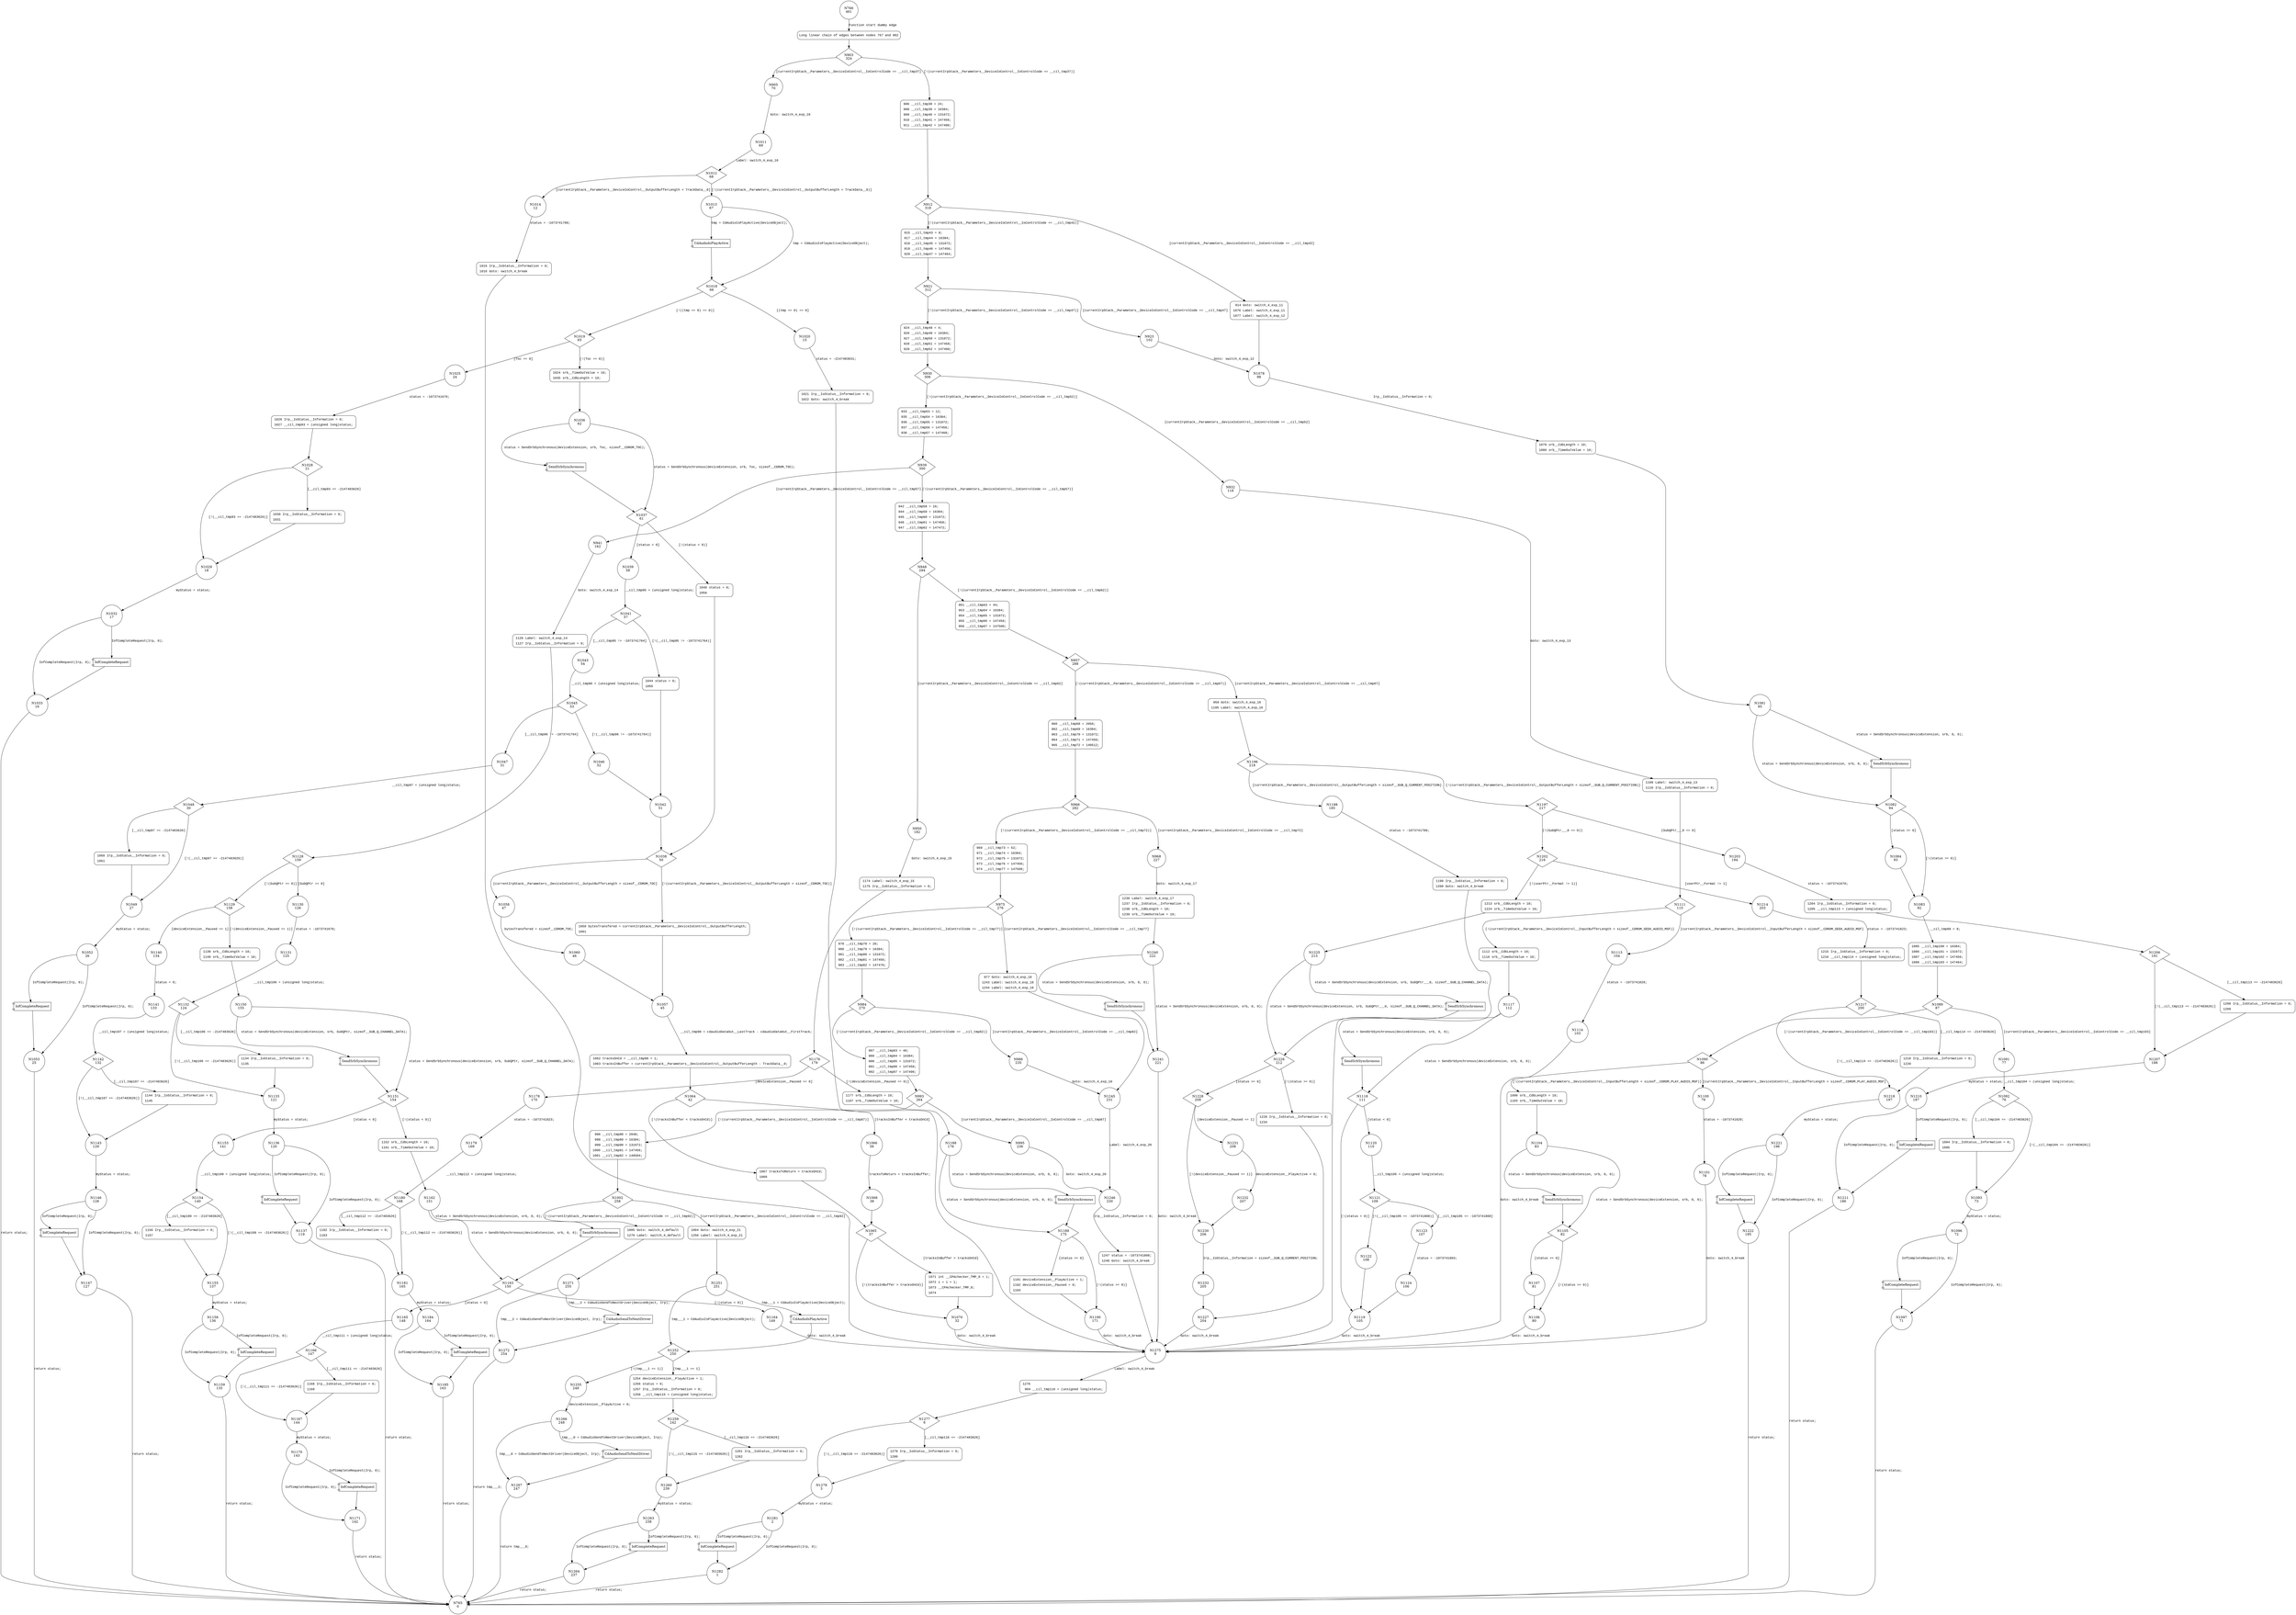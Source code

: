 digraph CdAudio435DeviceControl {
766 [shape="circle" label="N766\n461"]
767 [shape="circle" label="N767\n460"]
903 [shape="diamond" label="N903\n324"]
905 [shape="circle" label="N905\n70"]
906 [shape="circle" label="N906\n323"]
912 [shape="diamond" label="N912\n318"]
914 [shape="circle" label="N914\n101"]
915 [shape="circle" label="N915\n317"]
921 [shape="diamond" label="N921\n312"]
923 [shape="circle" label="N923\n102"]
924 [shape="circle" label="N924\n311"]
930 [shape="diamond" label="N930\n306"]
932 [shape="circle" label="N932\n118"]
933 [shape="circle" label="N933\n305"]
939 [shape="diamond" label="N939\n300"]
941 [shape="circle" label="N941\n162"]
942 [shape="circle" label="N942\n299"]
948 [shape="diamond" label="N948\n294"]
950 [shape="circle" label="N950\n182"]
951 [shape="circle" label="N951\n293"]
957 [shape="diamond" label="N957\n288"]
959 [shape="circle" label="N959\n220"]
960 [shape="circle" label="N960\n287"]
966 [shape="diamond" label="N966\n282"]
968 [shape="circle" label="N968\n227"]
969 [shape="circle" label="N969\n281"]
975 [shape="diamond" label="N975\n276"]
977 [shape="circle" label="N977\n234"]
978 [shape="circle" label="N978\n275"]
984 [shape="diamond" label="N984\n270"]
986 [shape="circle" label="N986\n235"]
987 [shape="circle" label="N987\n269"]
993 [shape="diamond" label="N993\n264"]
995 [shape="circle" label="N995\n236"]
996 [shape="circle" label="N996\n263"]
1002 [shape="diamond" label="N1002\n258"]
1004 [shape="circle" label="N1004\n253"]
1005 [shape="circle" label="N1005\n257"]
1271 [shape="circle" label="N1271\n255"]
1272 [shape="circle" label="N1272\n254"]
765 [shape="circle" label="N765\n0"]
1251 [shape="circle" label="N1251\n251"]
1252 [shape="diamond" label="N1252\n250"]
1254 [shape="circle" label="N1254\n246"]
1255 [shape="circle" label="N1255\n249"]
1266 [shape="circle" label="N1266\n248"]
1267 [shape="circle" label="N1267\n247"]
1259 [shape="diamond" label="N1259\n242"]
1261 [shape="circle" label="N1261\n241"]
1260 [shape="circle" label="N1260\n239"]
1263 [shape="circle" label="N1263\n238"]
1264 [shape="circle" label="N1264\n237"]
1246 [shape="circle" label="N1246\n230"]
1247 [shape="circle" label="N1247\n229"]
1275 [shape="circle" label="N1275\n9"]
1276 [shape="circle" label="N1276\n8"]
1277 [shape="diamond" label="N1277\n6"]
1279 [shape="circle" label="N1279\n5"]
1278 [shape="circle" label="N1278\n3"]
1281 [shape="circle" label="N1281\n2"]
1282 [shape="circle" label="N1282\n1"]
1245 [shape="circle" label="N1245\n231"]
1236 [shape="circle" label="N1236\n226"]
1240 [shape="circle" label="N1240\n222"]
1241 [shape="circle" label="N1241\n221"]
1196 [shape="diamond" label="N1196\n218"]
1198 [shape="circle" label="N1198\n185"]
1197 [shape="diamond" label="N1197\n217"]
1203 [shape="circle" label="N1203\n194"]
1202 [shape="diamond" label="N1202\n216"]
1214 [shape="circle" label="N1214\n203"]
1213 [shape="circle" label="N1213\n215"]
1225 [shape="circle" label="N1225\n213"]
1226 [shape="diamond" label="N1226\n212"]
1228 [shape="diamond" label="N1228\n209"]
1229 [shape="circle" label="N1229\n211"]
1227 [shape="circle" label="N1227\n204"]
1231 [shape="circle" label="N1231\n208"]
1230 [shape="circle" label="N1230\n206"]
1233 [shape="circle" label="N1233\n205"]
1232 [shape="circle" label="N1232\n207"]
1215 [shape="circle" label="N1215\n202"]
1217 [shape="diamond" label="N1217\n200"]
1219 [shape="circle" label="N1219\n199"]
1218 [shape="circle" label="N1218\n197"]
1221 [shape="circle" label="N1221\n196"]
1222 [shape="circle" label="N1222\n195"]
1204 [shape="circle" label="N1204\n193"]
1206 [shape="diamond" label="N1206\n191"]
1208 [shape="circle" label="N1208\n190"]
1207 [shape="circle" label="N1207\n188"]
1210 [shape="circle" label="N1210\n187"]
1211 [shape="circle" label="N1211\n186"]
1199 [shape="circle" label="N1199\n184"]
1174 [shape="circle" label="N1174\n181"]
1176 [shape="diamond" label="N1176\n179"]
1178 [shape="circle" label="N1178\n170"]
1177 [shape="circle" label="N1177\n178"]
1188 [shape="circle" label="N1188\n176"]
1189 [shape="diamond" label="N1189\n175"]
1191 [shape="circle" label="N1191\n174"]
1190 [shape="circle" label="N1190\n171"]
1179 [shape="circle" label="N1179\n169"]
1180 [shape="diamond" label="N1180\n168"]
1182 [shape="circle" label="N1182\n167"]
1181 [shape="circle" label="N1181\n165"]
1184 [shape="circle" label="N1184\n164"]
1185 [shape="circle" label="N1185\n163"]
1126 [shape="circle" label="N1126\n161"]
1128 [shape="diamond" label="N1128\n159"]
1130 [shape="circle" label="N1130\n126"]
1129 [shape="diamond" label="N1129\n158"]
1140 [shape="circle" label="N1140\n134"]
1139 [shape="circle" label="N1139\n157"]
1150 [shape="circle" label="N1150\n155"]
1151 [shape="diamond" label="N1151\n154"]
1153 [shape="circle" label="N1153\n141"]
1152 [shape="circle" label="N1152\n153"]
1162 [shape="circle" label="N1162\n151"]
1163 [shape="diamond" label="N1163\n150"]
1165 [shape="circle" label="N1165\n148"]
1164 [shape="circle" label="N1164\n149"]
1166 [shape="diamond" label="N1166\n147"]
1168 [shape="circle" label="N1168\n146"]
1167 [shape="circle" label="N1167\n144"]
1170 [shape="circle" label="N1170\n143"]
1171 [shape="circle" label="N1171\n142"]
1154 [shape="diamond" label="N1154\n140"]
1156 [shape="circle" label="N1156\n139"]
1155 [shape="circle" label="N1155\n137"]
1158 [shape="circle" label="N1158\n136"]
1159 [shape="circle" label="N1159\n135"]
1141 [shape="circle" label="N1141\n133"]
1142 [shape="diamond" label="N1142\n132"]
1144 [shape="circle" label="N1144\n131"]
1143 [shape="circle" label="N1143\n129"]
1146 [shape="circle" label="N1146\n128"]
1147 [shape="circle" label="N1147\n127"]
1131 [shape="circle" label="N1131\n125"]
1132 [shape="diamond" label="N1132\n124"]
1134 [shape="circle" label="N1134\n123"]
1133 [shape="circle" label="N1133\n121"]
1136 [shape="circle" label="N1136\n120"]
1137 [shape="circle" label="N1137\n119"]
1109 [shape="circle" label="N1109\n117"]
1111 [shape="diamond" label="N1111\n115"]
1113 [shape="circle" label="N1113\n104"]
1112 [shape="circle" label="N1112\n114"]
1117 [shape="circle" label="N1117\n112"]
1118 [shape="diamond" label="N1118\n111"]
1120 [shape="circle" label="N1120\n110"]
1119 [shape="circle" label="N1119\n105"]
1121 [shape="diamond" label="N1121\n109"]
1123 [shape="circle" label="N1123\n107"]
1122 [shape="circle" label="N1122\n108"]
1124 [shape="circle" label="N1124\n106"]
1114 [shape="circle" label="N1114\n103"]
1078 [shape="circle" label="N1078\n98"]
1079 [shape="circle" label="N1079\n97"]
1081 [shape="circle" label="N1081\n95"]
1082 [shape="diamond" label="N1082\n94"]
1084 [shape="circle" label="N1084\n93"]
1083 [shape="circle" label="N1083\n92"]
1085 [shape="circle" label="N1085\n91"]
1089 [shape="diamond" label="N1089\n87"]
1091 [shape="circle" label="N1091\n77"]
1090 [shape="diamond" label="N1090\n86"]
1100 [shape="circle" label="N1100\n79"]
1099 [shape="circle" label="N1099\n85"]
1104 [shape="circle" label="N1104\n83"]
1105 [shape="diamond" label="N1105\n82"]
1107 [shape="circle" label="N1107\n81"]
1106 [shape="circle" label="N1106\n80"]
1101 [shape="circle" label="N1101\n78"]
1092 [shape="diamond" label="N1092\n76"]
1094 [shape="circle" label="N1094\n75"]
1093 [shape="circle" label="N1093\n73"]
1096 [shape="circle" label="N1096\n72"]
1097 [shape="circle" label="N1097\n71"]
1011 [shape="circle" label="N1011\n69"]
1012 [shape="diamond" label="N1012\n68"]
1014 [shape="circle" label="N1014\n12"]
1013 [shape="circle" label="N1013\n67"]
1018 [shape="diamond" label="N1018\n66"]
1020 [shape="circle" label="N1020\n15"]
1019 [shape="diamond" label="N1019\n65"]
1025 [shape="circle" label="N1025\n24"]
1024 [shape="circle" label="N1024\n64"]
1036 [shape="circle" label="N1036\n62"]
1037 [shape="diamond" label="N1037\n61"]
1039 [shape="circle" label="N1039\n58"]
1040 [shape="circle" label="N1040\n60"]
1038 [shape="diamond" label="N1038\n50"]
1058 [shape="circle" label="N1058\n47"]
1059 [shape="circle" label="N1059\n49"]
1057 [shape="circle" label="N1057\n45"]
1062 [shape="circle" label="N1062\n44"]
1064 [shape="diamond" label="N1064\n42"]
1066 [shape="circle" label="N1066\n39"]
1067 [shape="circle" label="N1067\n41"]
1065 [shape="diamond" label="N1065\n37"]
1071 [shape="circle" label="N1071\n36"]
1070 [shape="circle" label="N1070\n32"]
1068 [shape="circle" label="N1068\n38"]
1060 [shape="circle" label="N1060\n46"]
1041 [shape="diamond" label="N1041\n57"]
1043 [shape="circle" label="N1043\n54"]
1044 [shape="circle" label="N1044\n56"]
1042 [shape="circle" label="N1042\n51"]
1045 [shape="diamond" label="N1045\n53"]
1047 [shape="circle" label="N1047\n31"]
1046 [shape="circle" label="N1046\n52"]
1048 [shape="diamond" label="N1048\n30"]
1050 [shape="circle" label="N1050\n29"]
1049 [shape="circle" label="N1049\n27"]
1052 [shape="circle" label="N1052\n26"]
1053 [shape="circle" label="N1053\n25"]
1026 [shape="circle" label="N1026\n23"]
1028 [shape="diamond" label="N1028\n21"]
1030 [shape="circle" label="N1030\n20"]
1029 [shape="circle" label="N1029\n18"]
1032 [shape="circle" label="N1032\n17"]
1033 [shape="circle" label="N1033\n16"]
1021 [shape="circle" label="N1021\n14"]
1015 [shape="circle" label="N1015\n11"]
767 [style="filled,bold" penwidth="1" fillcolor="white" fontname="Courier New" shape="Mrecord" label="Long linear chain of edges between nodes 767 and 902"]
767 -> 903[label=""]
906 [style="filled,bold" penwidth="1" fillcolor="white" fontname="Courier New" shape="Mrecord" label=<<table border="0" cellborder="0" cellpadding="3" bgcolor="white"><tr><td align="right">906</td><td align="left">__cil_tmp38 = 24;</td></tr><tr><td align="right">908</td><td align="left">__cil_tmp39 = 16384;</td></tr><tr><td align="right">909</td><td align="left">__cil_tmp40 = 131072;</td></tr><tr><td align="right">910</td><td align="left">__cil_tmp41 = 147456;</td></tr><tr><td align="right">911</td><td align="left">__cil_tmp42 = 147480;</td></tr></table>>]
906 -> 912[label=""]
915 [style="filled,bold" penwidth="1" fillcolor="white" fontname="Courier New" shape="Mrecord" label=<<table border="0" cellborder="0" cellpadding="3" bgcolor="white"><tr><td align="right">915</td><td align="left">__cil_tmp43 = 8;</td></tr><tr><td align="right">917</td><td align="left">__cil_tmp44 = 16384;</td></tr><tr><td align="right">918</td><td align="left">__cil_tmp45 = 131072;</td></tr><tr><td align="right">919</td><td align="left">__cil_tmp46 = 147456;</td></tr><tr><td align="right">920</td><td align="left">__cil_tmp47 = 147464;</td></tr></table>>]
915 -> 921[label=""]
924 [style="filled,bold" penwidth="1" fillcolor="white" fontname="Courier New" shape="Mrecord" label=<<table border="0" cellborder="0" cellpadding="3" bgcolor="white"><tr><td align="right">924</td><td align="left">__cil_tmp48 = 4;</td></tr><tr><td align="right">926</td><td align="left">__cil_tmp49 = 16384;</td></tr><tr><td align="right">927</td><td align="left">__cil_tmp50 = 131072;</td></tr><tr><td align="right">928</td><td align="left">__cil_tmp51 = 147456;</td></tr><tr><td align="right">929</td><td align="left">__cil_tmp52 = 147460;</td></tr></table>>]
924 -> 930[label=""]
933 [style="filled,bold" penwidth="1" fillcolor="white" fontname="Courier New" shape="Mrecord" label=<<table border="0" cellborder="0" cellpadding="3" bgcolor="white"><tr><td align="right">933</td><td align="left">__cil_tmp53 = 12;</td></tr><tr><td align="right">935</td><td align="left">__cil_tmp54 = 16384;</td></tr><tr><td align="right">936</td><td align="left">__cil_tmp55 = 131072;</td></tr><tr><td align="right">937</td><td align="left">__cil_tmp56 = 147456;</td></tr><tr><td align="right">938</td><td align="left">__cil_tmp57 = 147468;</td></tr></table>>]
933 -> 939[label=""]
942 [style="filled,bold" penwidth="1" fillcolor="white" fontname="Courier New" shape="Mrecord" label=<<table border="0" cellborder="0" cellpadding="3" bgcolor="white"><tr><td align="right">942</td><td align="left">__cil_tmp58 = 16;</td></tr><tr><td align="right">944</td><td align="left">__cil_tmp59 = 16384;</td></tr><tr><td align="right">945</td><td align="left">__cil_tmp60 = 131072;</td></tr><tr><td align="right">946</td><td align="left">__cil_tmp61 = 147456;</td></tr><tr><td align="right">947</td><td align="left">__cil_tmp62 = 147472;</td></tr></table>>]
942 -> 948[label=""]
951 [style="filled,bold" penwidth="1" fillcolor="white" fontname="Courier New" shape="Mrecord" label=<<table border="0" cellborder="0" cellpadding="3" bgcolor="white"><tr><td align="right">951</td><td align="left">__cil_tmp63 = 44;</td></tr><tr><td align="right">953</td><td align="left">__cil_tmp64 = 16384;</td></tr><tr><td align="right">954</td><td align="left">__cil_tmp65 = 131072;</td></tr><tr><td align="right">955</td><td align="left">__cil_tmp66 = 147456;</td></tr><tr><td align="right">956</td><td align="left">__cil_tmp67 = 147500;</td></tr></table>>]
951 -> 957[label=""]
960 [style="filled,bold" penwidth="1" fillcolor="white" fontname="Courier New" shape="Mrecord" label=<<table border="0" cellborder="0" cellpadding="3" bgcolor="white"><tr><td align="right">960</td><td align="left">__cil_tmp68 = 2056;</td></tr><tr><td align="right">962</td><td align="left">__cil_tmp69 = 16384;</td></tr><tr><td align="right">963</td><td align="left">__cil_tmp70 = 131072;</td></tr><tr><td align="right">964</td><td align="left">__cil_tmp71 = 147456;</td></tr><tr><td align="right">965</td><td align="left">__cil_tmp72 = 149512;</td></tr></table>>]
960 -> 966[label=""]
969 [style="filled,bold" penwidth="1" fillcolor="white" fontname="Courier New" shape="Mrecord" label=<<table border="0" cellborder="0" cellpadding="3" bgcolor="white"><tr><td align="right">969</td><td align="left">__cil_tmp73 = 52;</td></tr><tr><td align="right">971</td><td align="left">__cil_tmp74 = 16384;</td></tr><tr><td align="right">972</td><td align="left">__cil_tmp75 = 131072;</td></tr><tr><td align="right">973</td><td align="left">__cil_tmp76 = 147456;</td></tr><tr><td align="right">974</td><td align="left">__cil_tmp77 = 147508;</td></tr></table>>]
969 -> 975[label=""]
978 [style="filled,bold" penwidth="1" fillcolor="white" fontname="Courier New" shape="Mrecord" label=<<table border="0" cellborder="0" cellpadding="3" bgcolor="white"><tr><td align="right">978</td><td align="left">__cil_tmp78 = 20;</td></tr><tr><td align="right">980</td><td align="left">__cil_tmp79 = 16384;</td></tr><tr><td align="right">981</td><td align="left">__cil_tmp80 = 131072;</td></tr><tr><td align="right">982</td><td align="left">__cil_tmp81 = 147456;</td></tr><tr><td align="right">983</td><td align="left">__cil_tmp82 = 147476;</td></tr></table>>]
978 -> 984[label=""]
987 [style="filled,bold" penwidth="1" fillcolor="white" fontname="Courier New" shape="Mrecord" label=<<table border="0" cellborder="0" cellpadding="3" bgcolor="white"><tr><td align="right">987</td><td align="left">__cil_tmp83 = 40;</td></tr><tr><td align="right">989</td><td align="left">__cil_tmp84 = 16384;</td></tr><tr><td align="right">990</td><td align="left">__cil_tmp85 = 131072;</td></tr><tr><td align="right">991</td><td align="left">__cil_tmp86 = 147456;</td></tr><tr><td align="right">992</td><td align="left">__cil_tmp87 = 147496;</td></tr></table>>]
987 -> 993[label=""]
996 [style="filled,bold" penwidth="1" fillcolor="white" fontname="Courier New" shape="Mrecord" label=<<table border="0" cellborder="0" cellpadding="3" bgcolor="white"><tr><td align="right">996</td><td align="left">__cil_tmp88 = 2048;</td></tr><tr><td align="right">998</td><td align="left">__cil_tmp89 = 16384;</td></tr><tr><td align="right">999</td><td align="left">__cil_tmp90 = 131072;</td></tr><tr><td align="right">1000</td><td align="left">__cil_tmp91 = 147456;</td></tr><tr><td align="right">1001</td><td align="left">__cil_tmp92 = 149504;</td></tr></table>>]
996 -> 1002[label=""]
1005 [style="filled,bold" penwidth="1" fillcolor="white" fontname="Courier New" shape="Mrecord" label=<<table border="0" cellborder="0" cellpadding="3" bgcolor="white"><tr><td align="right">1005</td><td align="left">Goto: switch_4_default</td></tr><tr><td align="right">1270</td><td align="left">Label: switch_4_default</td></tr></table>>]
1005 -> 1271[label=""]
1004 [style="filled,bold" penwidth="1" fillcolor="white" fontname="Courier New" shape="Mrecord" label=<<table border="0" cellborder="0" cellpadding="3" bgcolor="white"><tr><td align="right">1004</td><td align="left">Goto: switch_4_exp_21</td></tr><tr><td align="right">1250</td><td align="left">Label: switch_4_exp_21</td></tr></table>>]
1004 -> 1251[label=""]
1254 [style="filled,bold" penwidth="1" fillcolor="white" fontname="Courier New" shape="Mrecord" label=<<table border="0" cellborder="0" cellpadding="3" bgcolor="white"><tr><td align="right">1254</td><td align="left">deviceExtension__PlayActive = 1;</td></tr><tr><td align="right">1256</td><td align="left">status = 0;</td></tr><tr><td align="right">1257</td><td align="left">Irp__IoStatus__Information = 0;</td></tr><tr><td align="right">1258</td><td align="left">__cil_tmp115 = (unsigned long)status;</td></tr></table>>]
1254 -> 1259[label=""]
1261 [style="filled,bold" penwidth="1" fillcolor="white" fontname="Courier New" shape="Mrecord" label=<<table border="0" cellborder="0" cellpadding="3" bgcolor="white"><tr><td align="right">1261</td><td align="left">Irp__IoStatus__Information = 0;</td></tr><tr><td align="right">1262</td><td align="left"></td></tr></table>>]
1261 -> 1260[label=""]
1247 [style="filled,bold" penwidth="1" fillcolor="white" fontname="Courier New" shape="Mrecord" label=<<table border="0" cellborder="0" cellpadding="3" bgcolor="white"><tr><td align="right">1247</td><td align="left">status = -1073741808;</td></tr><tr><td align="right">1248</td><td align="left">Goto: switch_4_break</td></tr></table>>]
1247 -> 1275[label=""]
1276 [style="filled,bold" penwidth="1" fillcolor="white" fontname="Courier New" shape="Mrecord" label=<<table border="0" cellborder="0" cellpadding="3" bgcolor="white"><tr><td align="right">1276</td><td align="left"></td></tr><tr><td align="right">904</td><td align="left">__cil_tmp116 = (unsigned long)status;</td></tr></table>>]
1276 -> 1277[label=""]
1279 [style="filled,bold" penwidth="1" fillcolor="white" fontname="Courier New" shape="Mrecord" label=<<table border="0" cellborder="0" cellpadding="3" bgcolor="white"><tr><td align="right">1279</td><td align="left">Irp__IoStatus__Information = 0;</td></tr><tr><td align="right">1280</td><td align="left"></td></tr></table>>]
1279 -> 1278[label=""]
977 [style="filled,bold" penwidth="1" fillcolor="white" fontname="Courier New" shape="Mrecord" label=<<table border="0" cellborder="0" cellpadding="3" bgcolor="white"><tr><td align="right">977</td><td align="left">Goto: switch_4_exp_18</td></tr><tr><td align="right">1243</td><td align="left">Label: switch_4_exp_18</td></tr><tr><td align="right">1244</td><td align="left">Label: switch_4_exp_19</td></tr></table>>]
977 -> 1245[label=""]
1236 [style="filled,bold" penwidth="1" fillcolor="white" fontname="Courier New" shape="Mrecord" label=<<table border="0" cellborder="0" cellpadding="3" bgcolor="white"><tr><td align="right">1236</td><td align="left">Label: switch_4_exp_17</td></tr><tr><td align="right">1237</td><td align="left">Irp__IoStatus__Information = 0;</td></tr><tr><td align="right">1238</td><td align="left">srb__CdbLength = 10;</td></tr><tr><td align="right">1239</td><td align="left">srb__TimeOutValue = 10;</td></tr></table>>]
1236 -> 1240[label=""]
959 [style="filled,bold" penwidth="1" fillcolor="white" fontname="Courier New" shape="Mrecord" label=<<table border="0" cellborder="0" cellpadding="3" bgcolor="white"><tr><td align="right">959</td><td align="left">Goto: switch_4_exp_16</td></tr><tr><td align="right">1195</td><td align="left">Label: switch_4_exp_16</td></tr></table>>]
959 -> 1196[label=""]
1213 [style="filled,bold" penwidth="1" fillcolor="white" fontname="Courier New" shape="Mrecord" label=<<table border="0" cellborder="0" cellpadding="3" bgcolor="white"><tr><td align="right">1213</td><td align="left">srb__CdbLength = 10;</td></tr><tr><td align="right">1224</td><td align="left">srb__TimeOutValue = 10;</td></tr></table>>]
1213 -> 1225[label=""]
1229 [style="filled,bold" penwidth="1" fillcolor="white" fontname="Courier New" shape="Mrecord" label=<<table border="0" cellborder="0" cellpadding="3" bgcolor="white"><tr><td align="right">1229</td><td align="left">Irp__IoStatus__Information = 0;</td></tr><tr><td align="right">1234</td><td align="left"></td></tr></table>>]
1229 -> 1227[label=""]
1215 [style="filled,bold" penwidth="1" fillcolor="white" fontname="Courier New" shape="Mrecord" label=<<table border="0" cellborder="0" cellpadding="3" bgcolor="white"><tr><td align="right">1215</td><td align="left">Irp__IoStatus__Information = 0;</td></tr><tr><td align="right">1216</td><td align="left">__cil_tmp114 = (unsigned long)status;</td></tr></table>>]
1215 -> 1217[label=""]
1219 [style="filled,bold" penwidth="1" fillcolor="white" fontname="Courier New" shape="Mrecord" label=<<table border="0" cellborder="0" cellpadding="3" bgcolor="white"><tr><td align="right">1219</td><td align="left">Irp__IoStatus__Information = 0;</td></tr><tr><td align="right">1220</td><td align="left"></td></tr></table>>]
1219 -> 1218[label=""]
1204 [style="filled,bold" penwidth="1" fillcolor="white" fontname="Courier New" shape="Mrecord" label=<<table border="0" cellborder="0" cellpadding="3" bgcolor="white"><tr><td align="right">1204</td><td align="left">Irp__IoStatus__Information = 0;</td></tr><tr><td align="right">1205</td><td align="left">__cil_tmp113 = (unsigned long)status;</td></tr></table>>]
1204 -> 1206[label=""]
1208 [style="filled,bold" penwidth="1" fillcolor="white" fontname="Courier New" shape="Mrecord" label=<<table border="0" cellborder="0" cellpadding="3" bgcolor="white"><tr><td align="right">1208</td><td align="left">Irp__IoStatus__Information = 0;</td></tr><tr><td align="right">1209</td><td align="left"></td></tr></table>>]
1208 -> 1207[label=""]
1199 [style="filled,bold" penwidth="1" fillcolor="white" fontname="Courier New" shape="Mrecord" label=<<table border="0" cellborder="0" cellpadding="3" bgcolor="white"><tr><td align="right">1199</td><td align="left">Irp__IoStatus__Information = 0;</td></tr><tr><td align="right">1200</td><td align="left">Goto: switch_4_break</td></tr></table>>]
1199 -> 1275[label=""]
1174 [style="filled,bold" penwidth="1" fillcolor="white" fontname="Courier New" shape="Mrecord" label=<<table border="0" cellborder="0" cellpadding="3" bgcolor="white"><tr><td align="right">1174</td><td align="left">Label: switch_4_exp_15</td></tr><tr><td align="right">1175</td><td align="left">Irp__IoStatus__Information = 0;</td></tr></table>>]
1174 -> 1176[label=""]
1177 [style="filled,bold" penwidth="1" fillcolor="white" fontname="Courier New" shape="Mrecord" label=<<table border="0" cellborder="0" cellpadding="3" bgcolor="white"><tr><td align="right">1177</td><td align="left">srb__CdbLength = 10;</td></tr><tr><td align="right">1187</td><td align="left">srb__TimeOutValue = 10;</td></tr></table>>]
1177 -> 1188[label=""]
1191 [style="filled,bold" penwidth="1" fillcolor="white" fontname="Courier New" shape="Mrecord" label=<<table border="0" cellborder="0" cellpadding="3" bgcolor="white"><tr><td align="right">1191</td><td align="left">deviceExtension__PlayActive = 1;</td></tr><tr><td align="right">1192</td><td align="left">deviceExtension__Paused = 0;</td></tr><tr><td align="right">1193</td><td align="left"></td></tr></table>>]
1191 -> 1190[label=""]
1182 [style="filled,bold" penwidth="1" fillcolor="white" fontname="Courier New" shape="Mrecord" label=<<table border="0" cellborder="0" cellpadding="3" bgcolor="white"><tr><td align="right">1182</td><td align="left">Irp__IoStatus__Information = 0;</td></tr><tr><td align="right">1183</td><td align="left"></td></tr></table>>]
1182 -> 1181[label=""]
1126 [style="filled,bold" penwidth="1" fillcolor="white" fontname="Courier New" shape="Mrecord" label=<<table border="0" cellborder="0" cellpadding="3" bgcolor="white"><tr><td align="right">1126</td><td align="left">Label: switch_4_exp_14</td></tr><tr><td align="right">1127</td><td align="left">Irp__IoStatus__Information = 0;</td></tr></table>>]
1126 -> 1128[label=""]
1139 [style="filled,bold" penwidth="1" fillcolor="white" fontname="Courier New" shape="Mrecord" label=<<table border="0" cellborder="0" cellpadding="3" bgcolor="white"><tr><td align="right">1139</td><td align="left">srb__CdbLength = 10;</td></tr><tr><td align="right">1149</td><td align="left">srb__TimeOutValue = 10;</td></tr></table>>]
1139 -> 1150[label=""]
1152 [style="filled,bold" penwidth="1" fillcolor="white" fontname="Courier New" shape="Mrecord" label=<<table border="0" cellborder="0" cellpadding="3" bgcolor="white"><tr><td align="right">1152</td><td align="left">srb__CdbLength = 10;</td></tr><tr><td align="right">1161</td><td align="left">srb__TimeOutValue = 10;</td></tr></table>>]
1152 -> 1162[label=""]
1168 [style="filled,bold" penwidth="1" fillcolor="white" fontname="Courier New" shape="Mrecord" label=<<table border="0" cellborder="0" cellpadding="3" bgcolor="white"><tr><td align="right">1168</td><td align="left">Irp__IoStatus__Information = 0;</td></tr><tr><td align="right">1169</td><td align="left"></td></tr></table>>]
1168 -> 1167[label=""]
1156 [style="filled,bold" penwidth="1" fillcolor="white" fontname="Courier New" shape="Mrecord" label=<<table border="0" cellborder="0" cellpadding="3" bgcolor="white"><tr><td align="right">1156</td><td align="left">Irp__IoStatus__Information = 0;</td></tr><tr><td align="right">1157</td><td align="left"></td></tr></table>>]
1156 -> 1155[label=""]
1144 [style="filled,bold" penwidth="1" fillcolor="white" fontname="Courier New" shape="Mrecord" label=<<table border="0" cellborder="0" cellpadding="3" bgcolor="white"><tr><td align="right">1144</td><td align="left">Irp__IoStatus__Information = 0;</td></tr><tr><td align="right">1145</td><td align="left"></td></tr></table>>]
1144 -> 1143[label=""]
1134 [style="filled,bold" penwidth="1" fillcolor="white" fontname="Courier New" shape="Mrecord" label=<<table border="0" cellborder="0" cellpadding="3" bgcolor="white"><tr><td align="right">1134</td><td align="left">Irp__IoStatus__Information = 0;</td></tr><tr><td align="right">1135</td><td align="left"></td></tr></table>>]
1134 -> 1133[label=""]
1109 [style="filled,bold" penwidth="1" fillcolor="white" fontname="Courier New" shape="Mrecord" label=<<table border="0" cellborder="0" cellpadding="3" bgcolor="white"><tr><td align="right">1109</td><td align="left">Label: switch_4_exp_13</td></tr><tr><td align="right">1110</td><td align="left">Irp__IoStatus__Information = 0;</td></tr></table>>]
1109 -> 1111[label=""]
1112 [style="filled,bold" penwidth="1" fillcolor="white" fontname="Courier New" shape="Mrecord" label=<<table border="0" cellborder="0" cellpadding="3" bgcolor="white"><tr><td align="right">1112</td><td align="left">srb__CdbLength = 10;</td></tr><tr><td align="right">1116</td><td align="left">srb__TimeOutValue = 10;</td></tr></table>>]
1112 -> 1117[label=""]
1079 [style="filled,bold" penwidth="1" fillcolor="white" fontname="Courier New" shape="Mrecord" label=<<table border="0" cellborder="0" cellpadding="3" bgcolor="white"><tr><td align="right">1079</td><td align="left">srb__CdbLength = 10;</td></tr><tr><td align="right">1080</td><td align="left">srb__TimeOutValue = 10;</td></tr></table>>]
1079 -> 1081[label=""]
1085 [style="filled,bold" penwidth="1" fillcolor="white" fontname="Courier New" shape="Mrecord" label=<<table border="0" cellborder="0" cellpadding="3" bgcolor="white"><tr><td align="right">1085</td><td align="left">__cil_tmp100 = 16384;</td></tr><tr><td align="right">1086</td><td align="left">__cil_tmp101 = 131072;</td></tr><tr><td align="right">1087</td><td align="left">__cil_tmp102 = 147456;</td></tr><tr><td align="right">1088</td><td align="left">__cil_tmp103 = 147464;</td></tr></table>>]
1085 -> 1089[label=""]
1099 [style="filled,bold" penwidth="1" fillcolor="white" fontname="Courier New" shape="Mrecord" label=<<table border="0" cellborder="0" cellpadding="3" bgcolor="white"><tr><td align="right">1099</td><td align="left">srb__CdbLength = 10;</td></tr><tr><td align="right">1103</td><td align="left">srb__TimeOutValue = 10;</td></tr></table>>]
1099 -> 1104[label=""]
1094 [style="filled,bold" penwidth="1" fillcolor="white" fontname="Courier New" shape="Mrecord" label=<<table border="0" cellborder="0" cellpadding="3" bgcolor="white"><tr><td align="right">1094</td><td align="left">Irp__IoStatus__Information = 0;</td></tr><tr><td align="right">1095</td><td align="left"></td></tr></table>>]
1094 -> 1093[label=""]
914 [style="filled,bold" penwidth="1" fillcolor="white" fontname="Courier New" shape="Mrecord" label=<<table border="0" cellborder="0" cellpadding="3" bgcolor="white"><tr><td align="right">914</td><td align="left">Goto: switch_4_exp_11</td></tr><tr><td align="right">1076</td><td align="left">Label: switch_4_exp_11</td></tr><tr><td align="right">1077</td><td align="left">Label: switch_4_exp_12</td></tr></table>>]
914 -> 1078[label=""]
1024 [style="filled,bold" penwidth="1" fillcolor="white" fontname="Courier New" shape="Mrecord" label=<<table border="0" cellborder="0" cellpadding="3" bgcolor="white"><tr><td align="right">1024</td><td align="left">srb__TimeOutValue = 10;</td></tr><tr><td align="right">1035</td><td align="left">srb__CdbLength = 10;</td></tr></table>>]
1024 -> 1036[label=""]
1040 [style="filled,bold" penwidth="1" fillcolor="white" fontname="Courier New" shape="Mrecord" label=<<table border="0" cellborder="0" cellpadding="3" bgcolor="white"><tr><td align="right">1040</td><td align="left">status = 0;</td></tr><tr><td align="right">1056</td><td align="left"></td></tr></table>>]
1040 -> 1038[label=""]
1059 [style="filled,bold" penwidth="1" fillcolor="white" fontname="Courier New" shape="Mrecord" label=<<table border="0" cellborder="0" cellpadding="3" bgcolor="white"><tr><td align="right">1059</td><td align="left">bytesTransfered = currentIrpStack__Parameters__DeviceIoControl__OutputBufferLength;</td></tr><tr><td align="right">1061</td><td align="left"></td></tr></table>>]
1059 -> 1057[label=""]
1062 [style="filled,bold" penwidth="1" fillcolor="white" fontname="Courier New" shape="Mrecord" label=<<table border="0" cellborder="0" cellpadding="3" bgcolor="white"><tr><td align="right">1062</td><td align="left">tracksOnCd = __cil_tmp98 + 1;</td></tr><tr><td align="right">1063</td><td align="left">tracksInBuffer = currentIrpStack__Parameters__DeviceIoControl__OutputBufferLength - TrackData__0;</td></tr></table>>]
1062 -> 1064[label=""]
1067 [style="filled,bold" penwidth="1" fillcolor="white" fontname="Courier New" shape="Mrecord" label=<<table border="0" cellborder="0" cellpadding="3" bgcolor="white"><tr><td align="right">1067</td><td align="left">tracksToReturn = tracksOnCd;</td></tr><tr><td align="right">1069</td><td align="left"></td></tr></table>>]
1067 -> 1065[label=""]
1071 [style="filled,bold" penwidth="1" fillcolor="white" fontname="Courier New" shape="Mrecord" label=<<table border="0" cellborder="0" cellpadding="3" bgcolor="white"><tr><td align="right">1071</td><td align="left">int __CPAchecker_TMP_0 = i;</td></tr><tr><td align="right">1072</td><td align="left">i = i + 1;</td></tr><tr><td align="right">1073</td><td align="left">__CPAchecker_TMP_0;</td></tr><tr><td align="right">1074</td><td align="left"></td></tr></table>>]
1071 -> 1070[label=""]
1044 [style="filled,bold" penwidth="1" fillcolor="white" fontname="Courier New" shape="Mrecord" label=<<table border="0" cellborder="0" cellpadding="3" bgcolor="white"><tr><td align="right">1044</td><td align="left">status = 0;</td></tr><tr><td align="right">1055</td><td align="left"></td></tr></table>>]
1044 -> 1042[label=""]
1050 [style="filled,bold" penwidth="1" fillcolor="white" fontname="Courier New" shape="Mrecord" label=<<table border="0" cellborder="0" cellpadding="3" bgcolor="white"><tr><td align="right">1050</td><td align="left">Irp__IoStatus__Information = 0;</td></tr><tr><td align="right">1051</td><td align="left"></td></tr></table>>]
1050 -> 1049[label=""]
1026 [style="filled,bold" penwidth="1" fillcolor="white" fontname="Courier New" shape="Mrecord" label=<<table border="0" cellborder="0" cellpadding="3" bgcolor="white"><tr><td align="right">1026</td><td align="left">Irp__IoStatus__Information = 0;</td></tr><tr><td align="right">1027</td><td align="left">__cil_tmp93 = (unsigned long)status;</td></tr></table>>]
1026 -> 1028[label=""]
1030 [style="filled,bold" penwidth="1" fillcolor="white" fontname="Courier New" shape="Mrecord" label=<<table border="0" cellborder="0" cellpadding="3" bgcolor="white"><tr><td align="right">1030</td><td align="left">Irp__IoStatus__Information = 0;</td></tr><tr><td align="right">1031</td><td align="left"></td></tr></table>>]
1030 -> 1029[label=""]
1021 [style="filled,bold" penwidth="1" fillcolor="white" fontname="Courier New" shape="Mrecord" label=<<table border="0" cellborder="0" cellpadding="3" bgcolor="white"><tr><td align="right">1021</td><td align="left">Irp__IoStatus__Information = 0;</td></tr><tr><td align="right">1022</td><td align="left">Goto: switch_4_break</td></tr></table>>]
1021 -> 1275[label=""]
1015 [style="filled,bold" penwidth="1" fillcolor="white" fontname="Courier New" shape="Mrecord" label=<<table border="0" cellborder="0" cellpadding="3" bgcolor="white"><tr><td align="right">1015</td><td align="left">Irp__IoStatus__Information = 0;</td></tr><tr><td align="right">1016</td><td align="left">Goto: switch_4_break</td></tr></table>>]
1015 -> 1275[label=""]
766 -> 767 [label="Function start dummy edge" fontname="Courier New"]
903 -> 905 [label="[currentIrpStack__Parameters__DeviceIoControl__IoControlCode == __cil_tmp37]" fontname="Courier New"]
903 -> 906 [label="[!(currentIrpStack__Parameters__DeviceIoControl__IoControlCode == __cil_tmp37)]" fontname="Courier New"]
912 -> 914 [label="[currentIrpStack__Parameters__DeviceIoControl__IoControlCode == __cil_tmp42]" fontname="Courier New"]
912 -> 915 [label="[!(currentIrpStack__Parameters__DeviceIoControl__IoControlCode == __cil_tmp42)]" fontname="Courier New"]
921 -> 923 [label="[currentIrpStack__Parameters__DeviceIoControl__IoControlCode == __cil_tmp47]" fontname="Courier New"]
921 -> 924 [label="[!(currentIrpStack__Parameters__DeviceIoControl__IoControlCode == __cil_tmp47)]" fontname="Courier New"]
930 -> 932 [label="[currentIrpStack__Parameters__DeviceIoControl__IoControlCode == __cil_tmp52]" fontname="Courier New"]
930 -> 933 [label="[!(currentIrpStack__Parameters__DeviceIoControl__IoControlCode == __cil_tmp52)]" fontname="Courier New"]
939 -> 941 [label="[currentIrpStack__Parameters__DeviceIoControl__IoControlCode == __cil_tmp57]" fontname="Courier New"]
939 -> 942 [label="[!(currentIrpStack__Parameters__DeviceIoControl__IoControlCode == __cil_tmp57)]" fontname="Courier New"]
948 -> 950 [label="[currentIrpStack__Parameters__DeviceIoControl__IoControlCode == __cil_tmp62]" fontname="Courier New"]
948 -> 951 [label="[!(currentIrpStack__Parameters__DeviceIoControl__IoControlCode == __cil_tmp62)]" fontname="Courier New"]
957 -> 959 [label="[currentIrpStack__Parameters__DeviceIoControl__IoControlCode == __cil_tmp67]" fontname="Courier New"]
957 -> 960 [label="[!(currentIrpStack__Parameters__DeviceIoControl__IoControlCode == __cil_tmp67)]" fontname="Courier New"]
966 -> 968 [label="[currentIrpStack__Parameters__DeviceIoControl__IoControlCode == __cil_tmp72]" fontname="Courier New"]
966 -> 969 [label="[!(currentIrpStack__Parameters__DeviceIoControl__IoControlCode == __cil_tmp72)]" fontname="Courier New"]
975 -> 977 [label="[currentIrpStack__Parameters__DeviceIoControl__IoControlCode == __cil_tmp77]" fontname="Courier New"]
975 -> 978 [label="[!(currentIrpStack__Parameters__DeviceIoControl__IoControlCode == __cil_tmp77)]" fontname="Courier New"]
984 -> 986 [label="[currentIrpStack__Parameters__DeviceIoControl__IoControlCode == __cil_tmp82]" fontname="Courier New"]
984 -> 987 [label="[!(currentIrpStack__Parameters__DeviceIoControl__IoControlCode == __cil_tmp82)]" fontname="Courier New"]
993 -> 995 [label="[currentIrpStack__Parameters__DeviceIoControl__IoControlCode == __cil_tmp87]" fontname="Courier New"]
993 -> 996 [label="[!(currentIrpStack__Parameters__DeviceIoControl__IoControlCode == __cil_tmp87)]" fontname="Courier New"]
1002 -> 1004 [label="[currentIrpStack__Parameters__DeviceIoControl__IoControlCode == __cil_tmp92]" fontname="Courier New"]
1002 -> 1005 [label="[!(currentIrpStack__Parameters__DeviceIoControl__IoControlCode == __cil_tmp92)]" fontname="Courier New"]
100072 [shape="component" label="CdAudioSendToNextDriver"]
1271 -> 100072 [label="tmp___2 = CdAudioSendToNextDriver(DeviceObject, Irp);" fontname="Courier New"]
100072 -> 1272 [label="" fontname="Courier New"]
1271 -> 1272 [label="tmp___2 = CdAudioSendToNextDriver(DeviceObject, Irp);" fontname="Courier New"]
1272 -> 765 [label="return tmp___2;" fontname="Courier New"]
100073 [shape="component" label="CdAudioIsPlayActive"]
1251 -> 100073 [label="tmp___1 = CdAudioIsPlayActive(DeviceObject);" fontname="Courier New"]
100073 -> 1252 [label="" fontname="Courier New"]
1251 -> 1252 [label="tmp___1 = CdAudioIsPlayActive(DeviceObject);" fontname="Courier New"]
1252 -> 1254 [label="[tmp___1 == 1]" fontname="Courier New"]
1252 -> 1255 [label="[!(tmp___1 == 1)]" fontname="Courier New"]
100074 [shape="component" label="CdAudioSendToNextDriver"]
1266 -> 100074 [label="tmp___0 = CdAudioSendToNextDriver(DeviceObject, Irp);" fontname="Courier New"]
100074 -> 1267 [label="" fontname="Courier New"]
1266 -> 1267 [label="tmp___0 = CdAudioSendToNextDriver(DeviceObject, Irp);" fontname="Courier New"]
1267 -> 765 [label="return tmp___0;" fontname="Courier New"]
1259 -> 1261 [label="[__cil_tmp115 == -2147483626]" fontname="Courier New"]
1259 -> 1260 [label="[!(__cil_tmp115 == -2147483626)]" fontname="Courier New"]
1260 -> 1263 [label="myStatus = status;" fontname="Courier New"]
100075 [shape="component" label="IofCompleteRequest"]
1263 -> 100075 [label="IofCompleteRequest(Irp, 0);" fontname="Courier New"]
100075 -> 1264 [label="" fontname="Courier New"]
1263 -> 1264 [label="IofCompleteRequest(Irp, 0);" fontname="Courier New"]
1264 -> 765 [label="return status;" fontname="Courier New"]
995 -> 1246 [label="Goto: switch_4_exp_20" fontname="Courier New"]
1246 -> 1247 [label="Irp__IoStatus__Information = 0;" fontname="Courier New"]
1275 -> 1276 [label="Label: switch_4_break" fontname="Courier New"]
1277 -> 1279 [label="[__cil_tmp116 == -2147483626]" fontname="Courier New"]
1277 -> 1278 [label="[!(__cil_tmp116 == -2147483626)]" fontname="Courier New"]
1278 -> 1281 [label="myStatus = status;" fontname="Courier New"]
100076 [shape="component" label="IofCompleteRequest"]
1281 -> 100076 [label="IofCompleteRequest(Irp, 0);" fontname="Courier New"]
100076 -> 1282 [label="" fontname="Courier New"]
1281 -> 1282 [label="IofCompleteRequest(Irp, 0);" fontname="Courier New"]
1282 -> 765 [label="return status;" fontname="Courier New"]
986 -> 1245 [label="Goto: switch_4_exp_19" fontname="Courier New"]
1245 -> 1246 [label="Label: switch_4_exp_20" fontname="Courier New"]
968 -> 1236 [label="Goto: switch_4_exp_17" fontname="Courier New"]
100077 [shape="component" label="SendSrbSynchronous"]
1240 -> 100077 [label="status = SendSrbSynchronous(deviceExtension, srb, 0, 0);" fontname="Courier New"]
100077 -> 1241 [label="" fontname="Courier New"]
1240 -> 1241 [label="status = SendSrbSynchronous(deviceExtension, srb, 0, 0);" fontname="Courier New"]
1241 -> 1275 [label="Goto: switch_4_break" fontname="Courier New"]
1196 -> 1198 [label="[currentIrpStack__Parameters__DeviceIoControl__OutputBufferLength < sizeof__SUB_Q_CURRENT_POSITION]" fontname="Courier New"]
1196 -> 1197 [label="[!(currentIrpStack__Parameters__DeviceIoControl__OutputBufferLength < sizeof__SUB_Q_CURRENT_POSITION)]" fontname="Courier New"]
1197 -> 1203 [label="[SubQPtr___0 == 0]" fontname="Courier New"]
1197 -> 1202 [label="[!(SubQPtr___0 == 0)]" fontname="Courier New"]
1202 -> 1214 [label="[userPtr__Format != 1]" fontname="Courier New"]
1202 -> 1213 [label="[!(userPtr__Format != 1)]" fontname="Courier New"]
100078 [shape="component" label="SendSrbSynchronous"]
1225 -> 100078 [label="status = SendSrbSynchronous(deviceExtension, srb, SubQPtr___0, sizeof__SUB_Q_CHANNEL_DATA);" fontname="Courier New"]
100078 -> 1226 [label="" fontname="Courier New"]
1225 -> 1226 [label="status = SendSrbSynchronous(deviceExtension, srb, SubQPtr___0, sizeof__SUB_Q_CHANNEL_DATA);" fontname="Courier New"]
1226 -> 1228 [label="[status >= 0]" fontname="Courier New"]
1226 -> 1229 [label="[!(status >= 0)]" fontname="Courier New"]
1227 -> 1275 [label="Goto: switch_4_break" fontname="Courier New"]
1228 -> 1231 [label="[deviceExtension__Paused == 1]" fontname="Courier New"]
1228 -> 1230 [label="[!(deviceExtension__Paused == 1)]" fontname="Courier New"]
1230 -> 1233 [label="Irp__IoStatus__Information = sizeof__SUB_Q_CURRENT_POSITION;" fontname="Courier New"]
1231 -> 1232 [label="deviceExtension__PlayActive = 0;" fontname="Courier New"]
1214 -> 1215 [label="status = -1073741823;" fontname="Courier New"]
1217 -> 1219 [label="[__cil_tmp114 == -2147483626]" fontname="Courier New"]
1217 -> 1218 [label="[!(__cil_tmp114 == -2147483626)]" fontname="Courier New"]
1218 -> 1221 [label="myStatus = status;" fontname="Courier New"]
100079 [shape="component" label="IofCompleteRequest"]
1221 -> 100079 [label="IofCompleteRequest(Irp, 0);" fontname="Courier New"]
100079 -> 1222 [label="" fontname="Courier New"]
1221 -> 1222 [label="IofCompleteRequest(Irp, 0);" fontname="Courier New"]
1222 -> 765 [label="return status;" fontname="Courier New"]
1203 -> 1204 [label="status = -1073741670;" fontname="Courier New"]
1206 -> 1208 [label="[__cil_tmp113 == -2147483626]" fontname="Courier New"]
1206 -> 1207 [label="[!(__cil_tmp113 == -2147483626)]" fontname="Courier New"]
1207 -> 1210 [label="myStatus = status;" fontname="Courier New"]
100080 [shape="component" label="IofCompleteRequest"]
1210 -> 100080 [label="IofCompleteRequest(Irp, 0);" fontname="Courier New"]
100080 -> 1211 [label="" fontname="Courier New"]
1210 -> 1211 [label="IofCompleteRequest(Irp, 0);" fontname="Courier New"]
1211 -> 765 [label="return status;" fontname="Courier New"]
1198 -> 1199 [label="status = -1073741789;" fontname="Courier New"]
950 -> 1174 [label="Goto: switch_4_exp_15" fontname="Courier New"]
1176 -> 1178 [label="[deviceExtension__Paused == 0]" fontname="Courier New"]
1176 -> 1177 [label="[!(deviceExtension__Paused == 0)]" fontname="Courier New"]
100081 [shape="component" label="SendSrbSynchronous"]
1188 -> 100081 [label="status = SendSrbSynchronous(deviceExtension, srb, 0, 0);" fontname="Courier New"]
100081 -> 1189 [label="" fontname="Courier New"]
1188 -> 1189 [label="status = SendSrbSynchronous(deviceExtension, srb, 0, 0);" fontname="Courier New"]
1189 -> 1191 [label="[status >= 0]" fontname="Courier New"]
1189 -> 1190 [label="[!(status >= 0)]" fontname="Courier New"]
1190 -> 1275 [label="Goto: switch_4_break" fontname="Courier New"]
1178 -> 1179 [label="status = -1073741823;" fontname="Courier New"]
1180 -> 1182 [label="[__cil_tmp112 == -2147483626]" fontname="Courier New"]
1180 -> 1181 [label="[!(__cil_tmp112 == -2147483626)]" fontname="Courier New"]
1181 -> 1184 [label="myStatus = status;" fontname="Courier New"]
100082 [shape="component" label="IofCompleteRequest"]
1184 -> 100082 [label="IofCompleteRequest(Irp, 0);" fontname="Courier New"]
100082 -> 1185 [label="" fontname="Courier New"]
1184 -> 1185 [label="IofCompleteRequest(Irp, 0);" fontname="Courier New"]
1185 -> 765 [label="return status;" fontname="Courier New"]
941 -> 1126 [label="Goto: switch_4_exp_14" fontname="Courier New"]
1128 -> 1130 [label="[SubQPtr == 0]" fontname="Courier New"]
1128 -> 1129 [label="[!(SubQPtr == 0)]" fontname="Courier New"]
1129 -> 1140 [label="[deviceExtension__Paused == 1]" fontname="Courier New"]
1129 -> 1139 [label="[!(deviceExtension__Paused == 1)]" fontname="Courier New"]
100083 [shape="component" label="SendSrbSynchronous"]
1150 -> 100083 [label="status = SendSrbSynchronous(deviceExtension, srb, SubQPtr, sizeof__SUB_Q_CHANNEL_DATA);" fontname="Courier New"]
100083 -> 1151 [label="" fontname="Courier New"]
1150 -> 1151 [label="status = SendSrbSynchronous(deviceExtension, srb, SubQPtr, sizeof__SUB_Q_CHANNEL_DATA);" fontname="Courier New"]
1151 -> 1153 [label="[status < 0]" fontname="Courier New"]
1151 -> 1152 [label="[!(status < 0)]" fontname="Courier New"]
100084 [shape="component" label="SendSrbSynchronous"]
1162 -> 100084 [label="status = SendSrbSynchronous(deviceExtension, srb, 0, 0);" fontname="Courier New"]
100084 -> 1163 [label="" fontname="Courier New"]
1162 -> 1163 [label="status = SendSrbSynchronous(deviceExtension, srb, 0, 0);" fontname="Courier New"]
1163 -> 1165 [label="[status < 0]" fontname="Courier New"]
1163 -> 1164 [label="[!(status < 0)]" fontname="Courier New"]
1165 -> 1166 [label="__cil_tmp111 = (unsigned long)status;" fontname="Courier New"]
1166 -> 1168 [label="[__cil_tmp111 == -2147483626]" fontname="Courier New"]
1166 -> 1167 [label="[!(__cil_tmp111 == -2147483626)]" fontname="Courier New"]
1167 -> 1170 [label="myStatus = status;" fontname="Courier New"]
100085 [shape="component" label="IofCompleteRequest"]
1170 -> 100085 [label="IofCompleteRequest(Irp, 0);" fontname="Courier New"]
100085 -> 1171 [label="" fontname="Courier New"]
1170 -> 1171 [label="IofCompleteRequest(Irp, 0);" fontname="Courier New"]
1171 -> 765 [label="return status;" fontname="Courier New"]
1153 -> 1154 [label="__cil_tmp109 = (unsigned long)status;" fontname="Courier New"]
1154 -> 1156 [label="[__cil_tmp109 == -2147483626]" fontname="Courier New"]
1154 -> 1155 [label="[!(__cil_tmp109 == -2147483626)]" fontname="Courier New"]
1155 -> 1158 [label="myStatus = status;" fontname="Courier New"]
100086 [shape="component" label="IofCompleteRequest"]
1158 -> 100086 [label="IofCompleteRequest(Irp, 0);" fontname="Courier New"]
100086 -> 1159 [label="" fontname="Courier New"]
1158 -> 1159 [label="IofCompleteRequest(Irp, 0);" fontname="Courier New"]
1159 -> 765 [label="return status;" fontname="Courier New"]
1140 -> 1141 [label="status = 0;" fontname="Courier New"]
1142 -> 1144 [label="[__cil_tmp107 == -2147483626]" fontname="Courier New"]
1142 -> 1143 [label="[!(__cil_tmp107 == -2147483626)]" fontname="Courier New"]
1143 -> 1146 [label="myStatus = status;" fontname="Courier New"]
100087 [shape="component" label="IofCompleteRequest"]
1146 -> 100087 [label="IofCompleteRequest(Irp, 0);" fontname="Courier New"]
100087 -> 1147 [label="" fontname="Courier New"]
1146 -> 1147 [label="IofCompleteRequest(Irp, 0);" fontname="Courier New"]
1147 -> 765 [label="return status;" fontname="Courier New"]
1130 -> 1131 [label="status = -1073741670;" fontname="Courier New"]
1132 -> 1134 [label="[__cil_tmp106 == -2147483626]" fontname="Courier New"]
1132 -> 1133 [label="[!(__cil_tmp106 == -2147483626)]" fontname="Courier New"]
1133 -> 1136 [label="myStatus = status;" fontname="Courier New"]
100088 [shape="component" label="IofCompleteRequest"]
1136 -> 100088 [label="IofCompleteRequest(Irp, 0);" fontname="Courier New"]
100088 -> 1137 [label="" fontname="Courier New"]
1136 -> 1137 [label="IofCompleteRequest(Irp, 0);" fontname="Courier New"]
1137 -> 765 [label="return status;" fontname="Courier New"]
932 -> 1109 [label="Goto: switch_4_exp_13" fontname="Courier New"]
1111 -> 1113 [label="[currentIrpStack__Parameters__DeviceIoControl__InputBufferLength < sizeof__CDROM_SEEK_AUDIO_MSF]" fontname="Courier New"]
1111 -> 1112 [label="[!(currentIrpStack__Parameters__DeviceIoControl__InputBufferLength < sizeof__CDROM_SEEK_AUDIO_MSF)]" fontname="Courier New"]
100089 [shape="component" label="SendSrbSynchronous"]
1117 -> 100089 [label="status = SendSrbSynchronous(deviceExtension, srb, 0, 0);" fontname="Courier New"]
100089 -> 1118 [label="" fontname="Courier New"]
1117 -> 1118 [label="status = SendSrbSynchronous(deviceExtension, srb, 0, 0);" fontname="Courier New"]
1118 -> 1120 [label="[status < 0]" fontname="Courier New"]
1118 -> 1119 [label="[!(status < 0)]" fontname="Courier New"]
1119 -> 1275 [label="Goto: switch_4_break" fontname="Courier New"]
1121 -> 1123 [label="[__cil_tmp105 == -1073741808]" fontname="Courier New"]
1121 -> 1122 [label="[!(__cil_tmp105 == -1073741808)]" fontname="Courier New"]
1123 -> 1124 [label="status = -1073741803;" fontname="Courier New"]
1113 -> 1114 [label="status = -1073741820;" fontname="Courier New"]
923 -> 1078 [label="Goto: switch_4_exp_12" fontname="Courier New"]
1078 -> 1079 [label="Irp__IoStatus__Information = 0;" fontname="Courier New"]
100090 [shape="component" label="SendSrbSynchronous"]
1081 -> 100090 [label="status = SendSrbSynchronous(deviceExtension, srb, 0, 0);" fontname="Courier New"]
100090 -> 1082 [label="" fontname="Courier New"]
1081 -> 1082 [label="status = SendSrbSynchronous(deviceExtension, srb, 0, 0);" fontname="Courier New"]
1082 -> 1084 [label="[status >= 0]" fontname="Courier New"]
1082 -> 1083 [label="[!(status >= 0)]" fontname="Courier New"]
1083 -> 1085 [label="__cil_tmp99 = 8;" fontname="Courier New"]
1089 -> 1091 [label="[currentIrpStack__Parameters__DeviceIoControl__IoControlCode == __cil_tmp103]" fontname="Courier New"]
1089 -> 1090 [label="[!(currentIrpStack__Parameters__DeviceIoControl__IoControlCode == __cil_tmp103)]" fontname="Courier New"]
1090 -> 1100 [label="[currentIrpStack__Parameters__DeviceIoControl__InputBufferLength < sizeof__CDROM_PLAY_AUDIO_MSF]" fontname="Courier New"]
1090 -> 1099 [label="[!(currentIrpStack__Parameters__DeviceIoControl__InputBufferLength < sizeof__CDROM_PLAY_AUDIO_MSF)]" fontname="Courier New"]
100091 [shape="component" label="SendSrbSynchronous"]
1104 -> 100091 [label="status = SendSrbSynchronous(deviceExtension, srb, 0, 0);" fontname="Courier New"]
100091 -> 1105 [label="" fontname="Courier New"]
1104 -> 1105 [label="status = SendSrbSynchronous(deviceExtension, srb, 0, 0);" fontname="Courier New"]
1105 -> 1107 [label="[status >= 0]" fontname="Courier New"]
1105 -> 1106 [label="[!(status >= 0)]" fontname="Courier New"]
1106 -> 1275 [label="Goto: switch_4_break" fontname="Courier New"]
1100 -> 1101 [label="status = -1073741820;" fontname="Courier New"]
1091 -> 1092 [label="__cil_tmp104 = (unsigned long)status;" fontname="Courier New"]
1092 -> 1094 [label="[__cil_tmp104 == -2147483626]" fontname="Courier New"]
1092 -> 1093 [label="[!(__cil_tmp104 == -2147483626)]" fontname="Courier New"]
1093 -> 1096 [label="myStatus = status;" fontname="Courier New"]
100092 [shape="component" label="IofCompleteRequest"]
1096 -> 100092 [label="IofCompleteRequest(Irp, 0);" fontname="Courier New"]
100092 -> 1097 [label="" fontname="Courier New"]
1096 -> 1097 [label="IofCompleteRequest(Irp, 0);" fontname="Courier New"]
1097 -> 765 [label="return status;" fontname="Courier New"]
1084 -> 1083 [label="" fontname="Courier New"]
905 -> 1011 [label="Goto: switch_4_exp_10" fontname="Courier New"]
1012 -> 1014 [label="[currentIrpStack__Parameters__DeviceIoControl__OutputBufferLength < TrackData__0]" fontname="Courier New"]
1012 -> 1013 [label="[!(currentIrpStack__Parameters__DeviceIoControl__OutputBufferLength < TrackData__0)]" fontname="Courier New"]
100093 [shape="component" label="CdAudioIsPlayActive"]
1013 -> 100093 [label="tmp = CdAudioIsPlayActive(DeviceObject);" fontname="Courier New"]
100093 -> 1018 [label="" fontname="Courier New"]
1013 -> 1018 [label="tmp = CdAudioIsPlayActive(DeviceObject);" fontname="Courier New"]
1018 -> 1020 [label="[(tmp == 0) == 0]" fontname="Courier New"]
1018 -> 1019 [label="[!((tmp == 0) == 0)]" fontname="Courier New"]
1019 -> 1025 [label="[Toc == 0]" fontname="Courier New"]
1019 -> 1024 [label="[!(Toc == 0)]" fontname="Courier New"]
100094 [shape="component" label="SendSrbSynchronous"]
1036 -> 100094 [label="status = SendSrbSynchronous(deviceExtension, srb, Toc, sizeof__CDROM_TOC);" fontname="Courier New"]
100094 -> 1037 [label="" fontname="Courier New"]
1036 -> 1037 [label="status = SendSrbSynchronous(deviceExtension, srb, Toc, sizeof__CDROM_TOC);" fontname="Courier New"]
1037 -> 1039 [label="[status < 0]" fontname="Courier New"]
1037 -> 1040 [label="[!(status < 0)]" fontname="Courier New"]
1038 -> 1058 [label="[currentIrpStack__Parameters__DeviceIoControl__OutputBufferLength > sizeof__CDROM_TOC]" fontname="Courier New"]
1038 -> 1059 [label="[!(currentIrpStack__Parameters__DeviceIoControl__OutputBufferLength > sizeof__CDROM_TOC)]" fontname="Courier New"]
1057 -> 1062 [label="__cil_tmp98 = cdaudioDataOut__LastTrack - cdaudioDataOut__FirstTrack;" fontname="Courier New"]
1064 -> 1066 [label="[tracksInBuffer < tracksOnCd]" fontname="Courier New"]
1064 -> 1067 [label="[!(tracksInBuffer < tracksOnCd)]" fontname="Courier New"]
1065 -> 1071 [label="[tracksInBuffer > tracksOnCd]" fontname="Courier New"]
1065 -> 1070 [label="[!(tracksInBuffer > tracksOnCd)]" fontname="Courier New"]
1070 -> 1275 [label="Goto: switch_4_break" fontname="Courier New"]
1066 -> 1068 [label="tracksToReturn = tracksInBuffer;" fontname="Courier New"]
1058 -> 1060 [label="bytesTransfered = sizeof__CDROM_TOC;" fontname="Courier New"]
1039 -> 1041 [label="__cil_tmp95 = (unsigned long)status;" fontname="Courier New"]
1041 -> 1043 [label="[__cil_tmp95 != -1073741764]" fontname="Courier New"]
1041 -> 1044 [label="[!(__cil_tmp95 != -1073741764)]" fontname="Courier New"]
1042 -> 1038 [label="" fontname="Courier New"]
1045 -> 1047 [label="[__cil_tmp96 != -1073741764]" fontname="Courier New"]
1045 -> 1046 [label="[!(__cil_tmp96 != -1073741764)]" fontname="Courier New"]
1047 -> 1048 [label="__cil_tmp97 = (unsigned long)status;" fontname="Courier New"]
1048 -> 1050 [label="[__cil_tmp97 == -2147483626]" fontname="Courier New"]
1048 -> 1049 [label="[!(__cil_tmp97 == -2147483626)]" fontname="Courier New"]
1049 -> 1052 [label="myStatus = status;" fontname="Courier New"]
100095 [shape="component" label="IofCompleteRequest"]
1052 -> 100095 [label="IofCompleteRequest(Irp, 0);" fontname="Courier New"]
100095 -> 1053 [label="" fontname="Courier New"]
1052 -> 1053 [label="IofCompleteRequest(Irp, 0);" fontname="Courier New"]
1053 -> 765 [label="return status;" fontname="Courier New"]
1025 -> 1026 [label="status = -1073741670;" fontname="Courier New"]
1028 -> 1030 [label="[__cil_tmp93 == -2147483626]" fontname="Courier New"]
1028 -> 1029 [label="[!(__cil_tmp93 == -2147483626)]" fontname="Courier New"]
1029 -> 1032 [label="myStatus = status;" fontname="Courier New"]
100096 [shape="component" label="IofCompleteRequest"]
1032 -> 100096 [label="IofCompleteRequest(Irp, 0);" fontname="Courier New"]
100096 -> 1033 [label="" fontname="Courier New"]
1032 -> 1033 [label="IofCompleteRequest(Irp, 0);" fontname="Courier New"]
1033 -> 765 [label="return status;" fontname="Courier New"]
1020 -> 1021 [label="status = -2147483631;" fontname="Courier New"]
1014 -> 1015 [label="status = -1073741789;" fontname="Courier New"]
1255 -> 1266 [label="deviceExtension__PlayActive = 0;" fontname="Courier New"]
1233 -> 1227 [label="" fontname="Courier New"]
1232 -> 1230 [label="" fontname="Courier New"]
1179 -> 1180 [label="__cil_tmp112 = (unsigned long)status;" fontname="Courier New"]
1164 -> 1275 [label="Goto: switch_4_break" fontname="Courier New"]
1141 -> 1142 [label="__cil_tmp107 = (unsigned long)status;" fontname="Courier New"]
1131 -> 1132 [label="__cil_tmp106 = (unsigned long)status;" fontname="Courier New"]
1120 -> 1121 [label="__cil_tmp105 = (unsigned long)status;" fontname="Courier New"]
1122 -> 1119 [label="" fontname="Courier New"]
1124 -> 1119 [label="" fontname="Courier New"]
1114 -> 1275 [label="Goto: switch_4_break" fontname="Courier New"]
1107 -> 1106 [label="" fontname="Courier New"]
1101 -> 1275 [label="Goto: switch_4_break" fontname="Courier New"]
1011 -> 1012 [label="Label: switch_4_exp_10" fontname="Courier New"]
1068 -> 1065 [label="" fontname="Courier New"]
1060 -> 1057 [label="" fontname="Courier New"]
1043 -> 1045 [label="__cil_tmp96 = (unsigned long)status;" fontname="Courier New"]
1046 -> 1042 [label="" fontname="Courier New"]
}